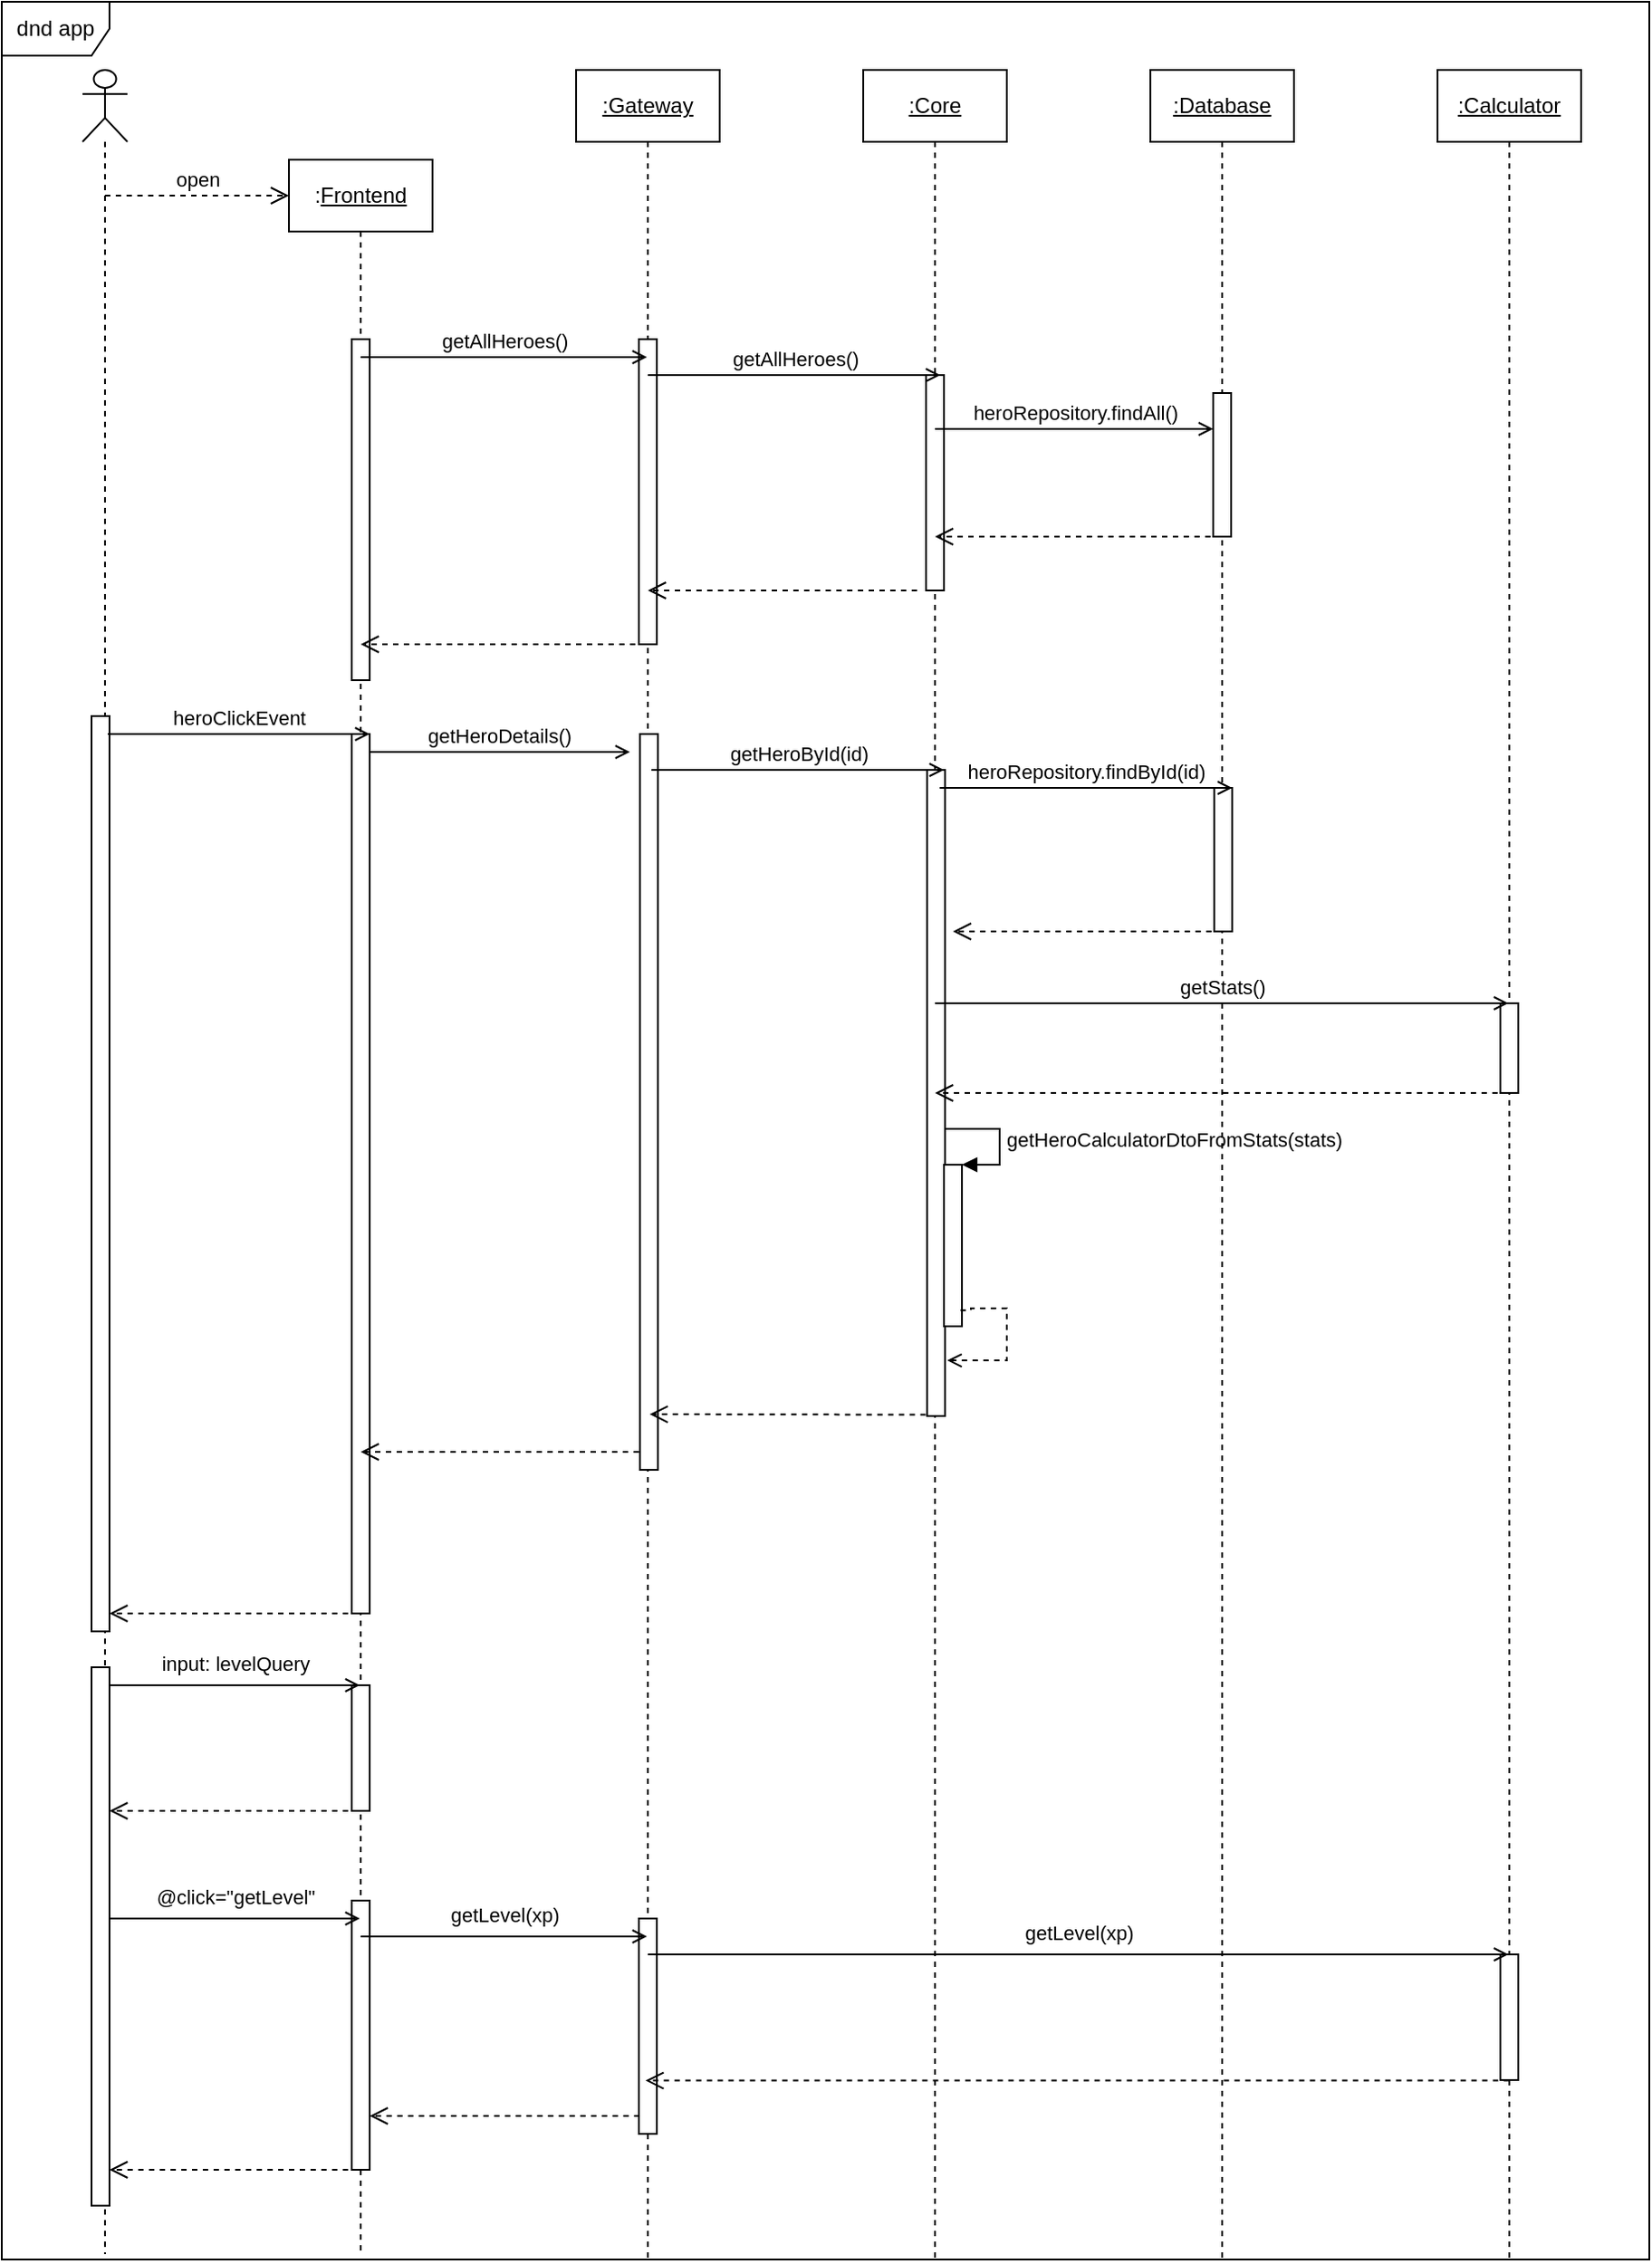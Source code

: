 <mxfile version="15.9.6" type="device"><diagram id="8sZ_ulgSvaBXK-TI9qhM" name="Page-1"><mxGraphModel dx="1047" dy="807" grid="0" gridSize="10" guides="1" tooltips="1" connect="1" arrows="1" fold="1" page="1" pageScale="1" pageWidth="827" pageHeight="1169" background="#ffffff" math="0" shadow="0"><root><mxCell id="0"/><mxCell id="1" parent="0"/><mxCell id="sAZkq3AStnGpB4W04-nh-13" value="" style="shape=umlLifeline;participant=umlActor;perimeter=lifelinePerimeter;whiteSpace=wrap;html=1;container=1;collapsible=0;recursiveResize=0;verticalAlign=top;spacingTop=36;outlineConnect=0;" vertex="1" parent="1"><mxGeometry x="45" y="40" width="25" height="1217" as="geometry"/></mxCell><mxCell id="sAZkq3AStnGpB4W04-nh-68" value="" style="html=1;points=[];perimeter=orthogonalPerimeter;" vertex="1" parent="sAZkq3AStnGpB4W04-nh-13"><mxGeometry x="5" y="890" width="10" height="300" as="geometry"/></mxCell><mxCell id="sAZkq3AStnGpB4W04-nh-14" value=":&lt;u&gt;Frontend&lt;/u&gt;" style="shape=umlLifeline;perimeter=lifelinePerimeter;whiteSpace=wrap;html=1;container=1;collapsible=0;recursiveResize=0;outlineConnect=0;" vertex="1" parent="1"><mxGeometry x="160" y="90" width="80" height="1167" as="geometry"/></mxCell><mxCell id="sAZkq3AStnGpB4W04-nh-36" value="" style="html=1;points=[];perimeter=orthogonalPerimeter;" vertex="1" parent="sAZkq3AStnGpB4W04-nh-14"><mxGeometry x="35" y="100" width="10" height="190" as="geometry"/></mxCell><mxCell id="sAZkq3AStnGpB4W04-nh-38" value="" style="html=1;points=[];perimeter=orthogonalPerimeter;" vertex="1" parent="sAZkq3AStnGpB4W04-nh-14"><mxGeometry x="-110" y="310" width="10" height="510" as="geometry"/></mxCell><mxCell id="sAZkq3AStnGpB4W04-nh-39" value="" style="html=1;points=[];perimeter=orthogonalPerimeter;" vertex="1" parent="sAZkq3AStnGpB4W04-nh-14"><mxGeometry x="35" y="320" width="10" height="490" as="geometry"/></mxCell><mxCell id="sAZkq3AStnGpB4W04-nh-41" value="heroClickEvent" style="html=1;verticalAlign=bottom;startArrow=none;endArrow=open;startSize=8;rounded=0;endFill=0;startFill=0;" edge="1" parent="sAZkq3AStnGpB4W04-nh-14"><mxGeometry relative="1" as="geometry"><mxPoint x="-100.929" y="320" as="sourcePoint"/><mxPoint x="45" y="320" as="targetPoint"/><Array as="points"><mxPoint x="-30" y="320"/></Array></mxGeometry></mxCell><mxCell id="sAZkq3AStnGpB4W04-nh-67" value="" style="html=1;verticalAlign=bottom;endArrow=open;dashed=1;endSize=8;rounded=0;" edge="1" parent="sAZkq3AStnGpB4W04-nh-14"><mxGeometry relative="1" as="geometry"><mxPoint x="45" y="810" as="sourcePoint"/><mxPoint x="-100" y="810" as="targetPoint"/></mxGeometry></mxCell><mxCell id="sAZkq3AStnGpB4W04-nh-72" value="" style="html=1;points=[];perimeter=orthogonalPerimeter;" vertex="1" parent="sAZkq3AStnGpB4W04-nh-14"><mxGeometry x="35" y="970" width="10" height="150" as="geometry"/></mxCell><mxCell id="sAZkq3AStnGpB4W04-nh-49" value="getHeroDetails()" style="html=1;verticalAlign=bottom;startArrow=none;endArrow=open;startSize=8;rounded=0;endFill=0;startFill=0;" edge="1" parent="sAZkq3AStnGpB4W04-nh-14"><mxGeometry relative="1" as="geometry"><mxPoint x="44.999" y="330" as="sourcePoint"/><mxPoint x="190" y="330" as="targetPoint"/><Array as="points"/></mxGeometry></mxCell><mxCell id="sAZkq3AStnGpB4W04-nh-78" value="" style="html=1;verticalAlign=bottom;endArrow=open;dashed=1;endSize=8;rounded=0;" edge="1" parent="sAZkq3AStnGpB4W04-nh-14"><mxGeometry relative="1" as="geometry"><mxPoint x="201.32" y="1090" as="sourcePoint"/><mxPoint x="45.002" y="1090" as="targetPoint"/></mxGeometry></mxCell><mxCell id="sAZkq3AStnGpB4W04-nh-83" value="" style="html=1;points=[];perimeter=orthogonalPerimeter;" vertex="1" parent="sAZkq3AStnGpB4W04-nh-14"><mxGeometry x="35" y="850" width="10" height="70" as="geometry"/></mxCell><mxCell id="sAZkq3AStnGpB4W04-nh-15" value="&lt;u&gt;:Gateway&lt;/u&gt;" style="shape=umlLifeline;perimeter=lifelinePerimeter;whiteSpace=wrap;html=1;container=1;collapsible=0;recursiveResize=0;outlineConnect=0;" vertex="1" parent="1"><mxGeometry x="320" y="40" width="80" height="1220" as="geometry"/></mxCell><mxCell id="sAZkq3AStnGpB4W04-nh-22" value="" style="html=1;points=[];perimeter=orthogonalPerimeter;" vertex="1" parent="sAZkq3AStnGpB4W04-nh-15"><mxGeometry x="35" y="150" width="10" height="170" as="geometry"/></mxCell><mxCell id="sAZkq3AStnGpB4W04-nh-35" value="" style="html=1;verticalAlign=bottom;endArrow=open;dashed=1;endSize=8;rounded=0;" edge="1" parent="sAZkq3AStnGpB4W04-nh-15" target="sAZkq3AStnGpB4W04-nh-14"><mxGeometry relative="1" as="geometry"><mxPoint x="45" y="320" as="sourcePoint"/><mxPoint x="-35" y="320" as="targetPoint"/></mxGeometry></mxCell><mxCell id="sAZkq3AStnGpB4W04-nh-42" value="" style="html=1;points=[];perimeter=orthogonalPerimeter;" vertex="1" parent="sAZkq3AStnGpB4W04-nh-15"><mxGeometry x="35.61" y="370" width="10" height="410" as="geometry"/></mxCell><mxCell id="sAZkq3AStnGpB4W04-nh-63" value="" style="html=1;verticalAlign=bottom;endArrow=open;dashed=1;endSize=8;rounded=0;" edge="1" parent="sAZkq3AStnGpB4W04-nh-15"><mxGeometry relative="1" as="geometry"><mxPoint x="200.82" y="749.29" as="sourcePoint"/><mxPoint x="41" y="749" as="targetPoint"/><Array as="points"/></mxGeometry></mxCell><mxCell id="sAZkq3AStnGpB4W04-nh-66" value="" style="html=1;verticalAlign=bottom;endArrow=open;dashed=1;endSize=8;rounded=0;" edge="1" parent="sAZkq3AStnGpB4W04-nh-15" target="sAZkq3AStnGpB4W04-nh-14"><mxGeometry relative="1" as="geometry"><mxPoint x="35" y="770" as="sourcePoint"/><mxPoint x="-60" y="780" as="targetPoint"/></mxGeometry></mxCell><mxCell id="sAZkq3AStnGpB4W04-nh-74" value="" style="html=1;points=[];perimeter=orthogonalPerimeter;" vertex="1" parent="sAZkq3AStnGpB4W04-nh-15"><mxGeometry x="35" y="1030" width="10" height="120" as="geometry"/></mxCell><mxCell id="sAZkq3AStnGpB4W04-nh-16" value="&lt;u&gt;:Core&lt;/u&gt;" style="shape=umlLifeline;perimeter=lifelinePerimeter;whiteSpace=wrap;html=1;container=1;collapsible=0;recursiveResize=0;outlineConnect=0;" vertex="1" parent="1"><mxGeometry x="480" y="40" width="80" height="1220" as="geometry"/></mxCell><mxCell id="sAZkq3AStnGpB4W04-nh-24" value="" style="html=1;points=[];perimeter=orthogonalPerimeter;" vertex="1" parent="sAZkq3AStnGpB4W04-nh-16"><mxGeometry x="35" y="170" width="10" height="120" as="geometry"/></mxCell><mxCell id="sAZkq3AStnGpB4W04-nh-25" value="getAllHeroes()" style="html=1;verticalAlign=bottom;startArrow=none;endArrow=open;startSize=8;rounded=0;endFill=0;startFill=0;" edge="1" parent="sAZkq3AStnGpB4W04-nh-16"><mxGeometry relative="1" as="geometry"><mxPoint x="-120" y="170" as="sourcePoint"/><mxPoint x="43" y="170" as="targetPoint"/></mxGeometry></mxCell><mxCell id="sAZkq3AStnGpB4W04-nh-34" value="" style="html=1;verticalAlign=bottom;endArrow=open;dashed=1;endSize=8;rounded=0;" edge="1" parent="sAZkq3AStnGpB4W04-nh-16" target="sAZkq3AStnGpB4W04-nh-15"><mxGeometry relative="1" as="geometry"><mxPoint x="30" y="290" as="sourcePoint"/><mxPoint x="-50" y="290" as="targetPoint"/></mxGeometry></mxCell><mxCell id="sAZkq3AStnGpB4W04-nh-44" value="" style="html=1;points=[];perimeter=orthogonalPerimeter;" vertex="1" parent="sAZkq3AStnGpB4W04-nh-16"><mxGeometry x="35.61" y="390" width="10" height="360" as="geometry"/></mxCell><mxCell id="sAZkq3AStnGpB4W04-nh-45" value="getHeroById(id)" style="html=1;verticalAlign=bottom;startArrow=none;endArrow=open;startSize=8;rounded=0;endFill=0;startFill=0;" edge="1" parent="sAZkq3AStnGpB4W04-nh-16"><mxGeometry relative="1" as="geometry"><mxPoint x="-118" y="390" as="sourcePoint"/><mxPoint x="45" y="390" as="targetPoint"/></mxGeometry></mxCell><mxCell id="sAZkq3AStnGpB4W04-nh-61" value="" style="html=1;points=[];perimeter=orthogonalPerimeter;" vertex="1" parent="sAZkq3AStnGpB4W04-nh-16"><mxGeometry x="45" y="610" width="10" height="90" as="geometry"/></mxCell><mxCell id="sAZkq3AStnGpB4W04-nh-62" value="&lt;span class=&quot;pl-token&quot; style=&quot;box-sizing: border-box&quot;&gt;getHeroCalculatorDtoFromStats&lt;/span&gt;(stats)" style="edgeStyle=orthogonalEdgeStyle;html=1;align=left;spacingLeft=2;endArrow=block;rounded=0;entryX=1;entryY=0;" edge="1" target="sAZkq3AStnGpB4W04-nh-61" parent="sAZkq3AStnGpB4W04-nh-16"><mxGeometry relative="1" as="geometry"><mxPoint x="46" y="590" as="sourcePoint"/><Array as="points"><mxPoint x="46" y="590"/><mxPoint x="76" y="590"/><mxPoint x="76" y="610"/></Array></mxGeometry></mxCell><mxCell id="sAZkq3AStnGpB4W04-nh-87" value="" style="edgeStyle=orthogonalEdgeStyle;html=1;align=left;spacingLeft=2;endArrow=open;rounded=0;endFill=0;dashed=1;exitX=0.92;exitY=0.901;exitDx=0;exitDy=0;exitPerimeter=0;entryX=1.118;entryY=0.914;entryDx=0;entryDy=0;entryPerimeter=0;" edge="1" target="sAZkq3AStnGpB4W04-nh-44" parent="sAZkq3AStnGpB4W04-nh-16" source="sAZkq3AStnGpB4W04-nh-61"><mxGeometry relative="1" as="geometry"><mxPoint x="60" y="720" as="sourcePoint"/><Array as="points"><mxPoint x="60" y="691"/><mxPoint x="60" y="690"/><mxPoint x="80" y="690"/><mxPoint x="80" y="719"/></Array><mxPoint x="65" y="740" as="targetPoint"/></mxGeometry></mxCell><mxCell id="sAZkq3AStnGpB4W04-nh-17" value="&lt;u&gt;:Database&lt;/u&gt;" style="shape=umlLifeline;perimeter=lifelinePerimeter;whiteSpace=wrap;html=1;container=1;collapsible=0;recursiveResize=0;outlineConnect=0;" vertex="1" parent="1"><mxGeometry x="640" y="40" width="80" height="1220" as="geometry"/></mxCell><mxCell id="sAZkq3AStnGpB4W04-nh-29" value="" style="html=1;points=[];perimeter=orthogonalPerimeter;" vertex="1" parent="sAZkq3AStnGpB4W04-nh-17"><mxGeometry x="35" y="180" width="10" height="80" as="geometry"/></mxCell><mxCell id="sAZkq3AStnGpB4W04-nh-31" value="&lt;span&gt;heroRepository&lt;/span&gt;&lt;span class=&quot;pl-k&quot; style=&quot;box-sizing: border-box&quot;&gt;.&lt;/span&gt;&lt;span&gt;findAll()&lt;/span&gt;" style="html=1;verticalAlign=bottom;startArrow=none;endArrow=open;startSize=8;rounded=0;endFill=0;startFill=0;exitX=0.5;exitY=0.25;exitDx=0;exitDy=0;exitPerimeter=0;" edge="1" parent="sAZkq3AStnGpB4W04-nh-17" source="sAZkq3AStnGpB4W04-nh-24"><mxGeometry relative="1" as="geometry"><mxPoint x="-110" y="190" as="sourcePoint"/><mxPoint x="35" y="200" as="targetPoint"/></mxGeometry></mxCell><mxCell id="sAZkq3AStnGpB4W04-nh-47" value="" style="html=1;points=[];perimeter=orthogonalPerimeter;" vertex="1" parent="sAZkq3AStnGpB4W04-nh-17"><mxGeometry x="35.61" y="400" width="10" height="80" as="geometry"/></mxCell><mxCell id="sAZkq3AStnGpB4W04-nh-55" value="heroRepository.findById(id)" style="html=1;verticalAlign=bottom;startArrow=none;endArrow=open;startSize=8;rounded=0;endFill=0;startFill=0;" edge="1" parent="sAZkq3AStnGpB4W04-nh-17"><mxGeometry relative="1" as="geometry"><mxPoint x="-117.39" y="400" as="sourcePoint"/><mxPoint x="45.61" y="400" as="targetPoint"/></mxGeometry></mxCell><mxCell id="sAZkq3AStnGpB4W04-nh-23" value="getAllHeroes()" style="html=1;verticalAlign=bottom;startArrow=none;endArrow=open;startSize=8;rounded=0;endFill=0;startFill=0;" edge="1" target="sAZkq3AStnGpB4W04-nh-15" parent="1" source="sAZkq3AStnGpB4W04-nh-14"><mxGeometry relative="1" as="geometry"><mxPoint x="220" y="100" as="sourcePoint"/><Array as="points"><mxPoint x="270" y="200"/></Array></mxGeometry></mxCell><mxCell id="sAZkq3AStnGpB4W04-nh-32" value="" style="html=1;verticalAlign=bottom;endArrow=open;dashed=1;endSize=8;rounded=0;" edge="1" parent="1" source="sAZkq3AStnGpB4W04-nh-17" target="sAZkq3AStnGpB4W04-nh-16"><mxGeometry relative="1" as="geometry"><mxPoint x="650" y="290" as="sourcePoint"/><mxPoint x="570" y="290" as="targetPoint"/><Array as="points"><mxPoint x="600" y="300"/></Array></mxGeometry></mxCell><mxCell id="sAZkq3AStnGpB4W04-nh-50" value="" style="html=1;verticalAlign=bottom;endArrow=open;dashed=1;endSize=8;rounded=0;" edge="1" parent="1"><mxGeometry relative="1" as="geometry"><mxPoint x="680.11" y="520" as="sourcePoint"/><mxPoint x="530" y="520" as="targetPoint"/><Array as="points"><mxPoint x="600.61" y="520"/></Array></mxGeometry></mxCell><mxCell id="sAZkq3AStnGpB4W04-nh-51" value="&lt;u&gt;:Calculator&lt;/u&gt;" style="shape=umlLifeline;perimeter=lifelinePerimeter;whiteSpace=wrap;html=1;container=1;collapsible=0;recursiveResize=0;outlineConnect=0;" vertex="1" parent="1"><mxGeometry x="800" y="40" width="80" height="1221" as="geometry"/></mxCell><mxCell id="sAZkq3AStnGpB4W04-nh-57" value="" style="html=1;points=[];perimeter=orthogonalPerimeter;" vertex="1" parent="sAZkq3AStnGpB4W04-nh-51"><mxGeometry x="35" y="520" width="10" height="50" as="geometry"/></mxCell><mxCell id="sAZkq3AStnGpB4W04-nh-76" value="" style="html=1;points=[];perimeter=orthogonalPerimeter;" vertex="1" parent="sAZkq3AStnGpB4W04-nh-51"><mxGeometry x="35" y="1050" width="10" height="70" as="geometry"/></mxCell><mxCell id="sAZkq3AStnGpB4W04-nh-56" value="getStats()" style="html=1;verticalAlign=bottom;startArrow=none;endArrow=open;startSize=8;rounded=0;endFill=0;startFill=0;" edge="1" parent="1" source="sAZkq3AStnGpB4W04-nh-16" target="sAZkq3AStnGpB4W04-nh-51"><mxGeometry relative="1" as="geometry"><mxPoint x="530" y="600" as="sourcePoint"/><mxPoint x="675.61" y="550" as="targetPoint"/><Array as="points"><mxPoint x="680" y="560"/></Array></mxGeometry></mxCell><mxCell id="sAZkq3AStnGpB4W04-nh-58" value="" style="html=1;verticalAlign=bottom;endArrow=open;dashed=1;endSize=8;rounded=0;" edge="1" parent="1" source="sAZkq3AStnGpB4W04-nh-51" target="sAZkq3AStnGpB4W04-nh-16"><mxGeometry relative="1" as="geometry"><mxPoint x="730.11" y="630" as="sourcePoint"/><mxPoint x="530" y="690" as="targetPoint"/><Array as="points"><mxPoint x="770" y="610"/><mxPoint x="680" y="610"/></Array></mxGeometry></mxCell><mxCell id="sAZkq3AStnGpB4W04-nh-69" value="open" style="html=1;verticalAlign=bottom;endArrow=open;dashed=1;endSize=8;rounded=0;" edge="1" parent="1" source="sAZkq3AStnGpB4W04-nh-13"><mxGeometry relative="1" as="geometry"><mxPoint x="150" y="110" as="sourcePoint"/><mxPoint x="160" y="110" as="targetPoint"/></mxGeometry></mxCell><mxCell id="sAZkq3AStnGpB4W04-nh-71" value="&lt;div style=&quot;line-height: 19px&quot;&gt;@click=&quot;getLevel&quot;&lt;/div&gt;" style="html=1;verticalAlign=bottom;endArrow=open;rounded=0;endFill=0;" edge="1" parent="1"><mxGeometry width="80" relative="1" as="geometry"><mxPoint x="60" y="1070" as="sourcePoint"/><mxPoint x="199.5" y="1070" as="targetPoint"/></mxGeometry></mxCell><mxCell id="sAZkq3AStnGpB4W04-nh-73" value="&lt;div style=&quot;line-height: 19px&quot;&gt;&lt;span&gt;getLevel(xp)&lt;/span&gt;&lt;br&gt;&lt;/div&gt;" style="html=1;verticalAlign=bottom;endArrow=open;rounded=0;endFill=0;" edge="1" parent="1"><mxGeometry width="80" relative="1" as="geometry"><mxPoint x="200" y="1080" as="sourcePoint"/><mxPoint x="359.5" y="1080" as="targetPoint"/></mxGeometry></mxCell><mxCell id="sAZkq3AStnGpB4W04-nh-75" value="&lt;div style=&quot;line-height: 19px&quot;&gt;&lt;span&gt;getLevel(xp)&lt;/span&gt;&lt;br&gt;&lt;/div&gt;" style="html=1;verticalAlign=bottom;endArrow=open;rounded=0;endFill=0;" edge="1" parent="1"><mxGeometry width="80" relative="1" as="geometry"><mxPoint x="360" y="1090" as="sourcePoint"/><mxPoint x="839.5" y="1090" as="targetPoint"/></mxGeometry></mxCell><mxCell id="sAZkq3AStnGpB4W04-nh-77" value="" style="html=1;verticalAlign=bottom;endArrow=open;dashed=1;endSize=8;rounded=0;" edge="1" parent="1"><mxGeometry relative="1" as="geometry"><mxPoint x="839.82" y="1160.29" as="sourcePoint"/><mxPoint x="358.682" y="1160.29" as="targetPoint"/><Array as="points"/></mxGeometry></mxCell><mxCell id="sAZkq3AStnGpB4W04-nh-79" value="" style="html=1;verticalAlign=bottom;endArrow=open;dashed=1;endSize=8;rounded=0;" edge="1" parent="1"><mxGeometry relative="1" as="geometry"><mxPoint x="205.0" y="1210" as="sourcePoint"/><mxPoint x="60" y="1210" as="targetPoint"/><Array as="points"><mxPoint x="123.68" y="1210"/></Array></mxGeometry></mxCell><mxCell id="sAZkq3AStnGpB4W04-nh-82" value="&lt;div style=&quot;line-height: 19px&quot;&gt;input: levelQuery&lt;/div&gt;" style="html=1;verticalAlign=bottom;endArrow=open;rounded=0;endFill=0;" edge="1" parent="1"><mxGeometry width="80" relative="1" as="geometry"><mxPoint x="60" y="940" as="sourcePoint"/><mxPoint x="199.5" y="940" as="targetPoint"/></mxGeometry></mxCell><mxCell id="sAZkq3AStnGpB4W04-nh-84" value="" style="html=1;verticalAlign=bottom;endArrow=open;dashed=1;endSize=8;rounded=0;" edge="1" parent="1"><mxGeometry relative="1" as="geometry"><mxPoint x="205" y="1010" as="sourcePoint"/><mxPoint x="60" y="1010" as="targetPoint"/><Array as="points"><mxPoint x="123.68" y="1010"/></Array></mxGeometry></mxCell><mxCell id="sAZkq3AStnGpB4W04-nh-88" value="dnd app" style="shape=umlFrame;whiteSpace=wrap;html=1;gradientColor=none;swimlaneFillColor=none;" vertex="1" parent="1"><mxGeometry y="2" width="918" height="1258" as="geometry"/></mxCell></root></mxGraphModel></diagram></mxfile>